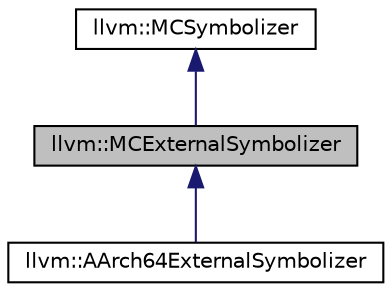 digraph "llvm::MCExternalSymbolizer"
{
 // LATEX_PDF_SIZE
  bgcolor="transparent";
  edge [fontname="Helvetica",fontsize="10",labelfontname="Helvetica",labelfontsize="10"];
  node [fontname="Helvetica",fontsize="10",shape=record];
  Node1 [label="llvm::MCExternalSymbolizer",height=0.2,width=0.4,color="black", fillcolor="grey75", style="filled", fontcolor="black",tooltip="Symbolize using user-provided, C API, callbacks."];
  Node2 -> Node1 [dir="back",color="midnightblue",fontsize="10",style="solid",fontname="Helvetica"];
  Node2 [label="llvm::MCSymbolizer",height=0.2,width=0.4,color="black",URL="$classllvm_1_1MCSymbolizer.html",tooltip="Symbolize and annotate disassembled instructions."];
  Node1 -> Node3 [dir="back",color="midnightblue",fontsize="10",style="solid",fontname="Helvetica"];
  Node3 [label="llvm::AArch64ExternalSymbolizer",height=0.2,width=0.4,color="black",URL="$classllvm_1_1AArch64ExternalSymbolizer.html",tooltip=" "];
}
